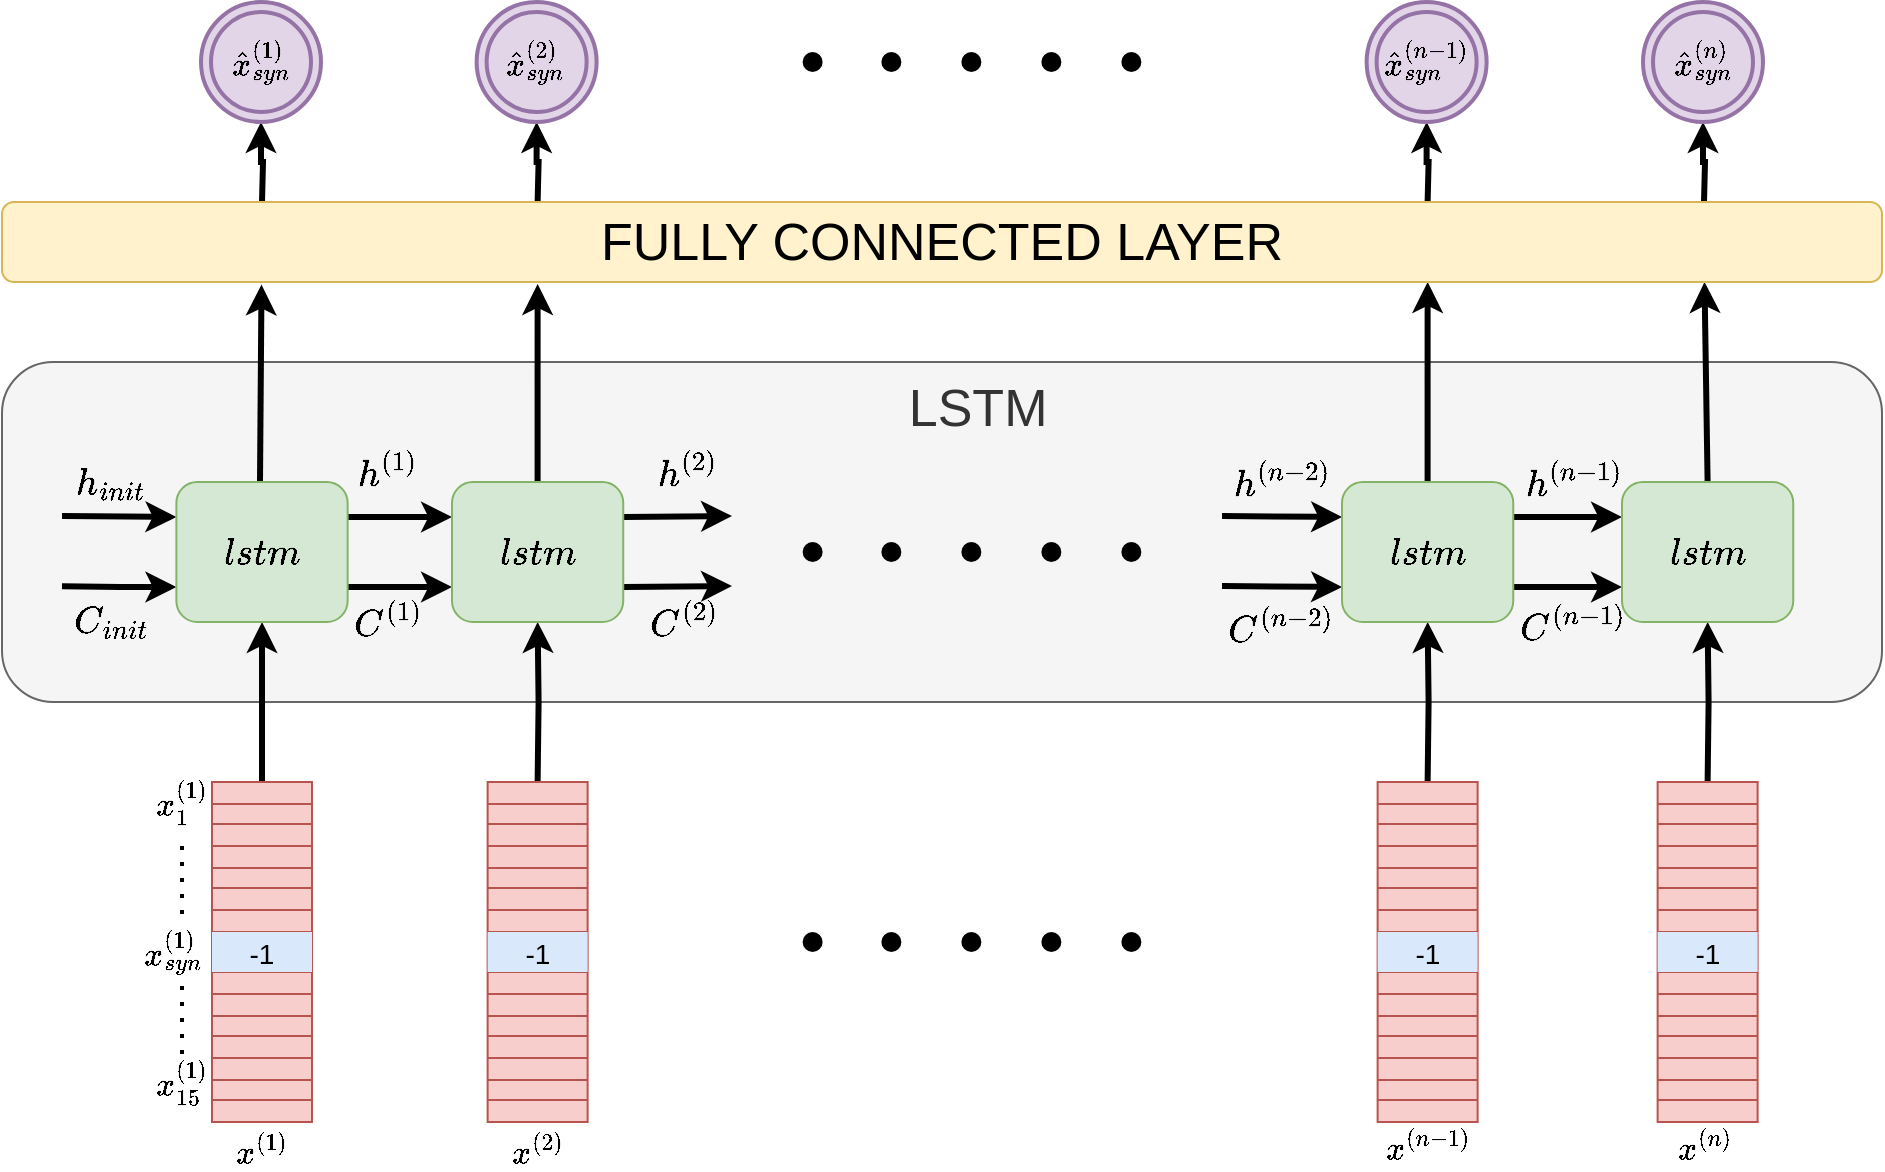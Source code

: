 <mxfile version="13.0.3" type="device"><diagram name="Page-1" id="edf60f1a-56cd-e834-aa8a-f176f3a09ee4"><mxGraphModel dx="1102" dy="1000" grid="1" gridSize="10" guides="1" tooltips="1" connect="1" arrows="1" fold="1" page="1" pageScale="1" pageWidth="1100" pageHeight="850" background="none" math="1" shadow="0"><root><mxCell id="0"/><mxCell id="1" parent="0"/><mxCell id="K9HZkrbn3-RnlMzPygAK-2" value="&lt;font style=&quot;font-size: 26px&quot;&gt;&amp;nbsp; &amp;nbsp; &amp;nbsp;LSTM&lt;br&gt;&lt;br&gt;&lt;br&gt;&lt;br&gt;&lt;br&gt;&lt;/font&gt;" style="rounded=1;whiteSpace=wrap;html=1;fillColor=#f5f5f5;strokeColor=#666666;connectable=0;fontColor=#333333;" parent="1" vertex="1"><mxGeometry x="80" y="430" width="940" height="170" as="geometry"/></mxCell><mxCell id="83qqZw05ufi5H7MGDvG--5" style="edgeStyle=orthogonalEdgeStyle;rounded=0;orthogonalLoop=1;jettySize=auto;html=1;entryX=0.5;entryY=1;entryDx=0;entryDy=0;startArrow=none;startFill=0;endArrow=classic;endFill=1;strokeWidth=3;" parent="1" source="K9HZkrbn3-RnlMzPygAK-112" target="83qqZw05ufi5H7MGDvG--3" edge="1"><mxGeometry relative="1" as="geometry"/></mxCell><mxCell id="K9HZkrbn3-RnlMzPygAK-112" value="" style="shape=table;html=1;whiteSpace=wrap;startSize=0;container=1;collapsible=0;childLayout=tableLayout;rounded=1;shadow=0;fontSize=14;fillColor=#f8cecc;strokeColor=#b85450;" parent="1" vertex="1"><mxGeometry x="185" y="640" width="50" height="170" as="geometry"/></mxCell><mxCell id="K9HZkrbn3-RnlMzPygAK-113" value="" style="shape=partialRectangle;html=1;whiteSpace=wrap;collapsible=0;dropTarget=0;pointerEvents=0;fillColor=none;top=0;left=0;bottom=0;right=0;points=[[0,0.5],[1,0.5]];portConstraint=eastwest;rounded=1;shadow=0;fontSize=14;" parent="K9HZkrbn3-RnlMzPygAK-112" vertex="1"><mxGeometry width="50" height="11" as="geometry"/></mxCell><mxCell id="K9HZkrbn3-RnlMzPygAK-114" value="" style="shape=partialRectangle;html=1;whiteSpace=wrap;connectable=0;fillColor=none;top=0;left=0;bottom=0;right=0;overflow=hidden;pointerEvents=1;rounded=1;shadow=0;fontSize=14;" parent="K9HZkrbn3-RnlMzPygAK-113" vertex="1"><mxGeometry width="50" height="11" as="geometry"><mxRectangle width="50" height="11" as="alternateBounds"/></mxGeometry></mxCell><mxCell id="K9HZkrbn3-RnlMzPygAK-117" value="" style="shape=partialRectangle;html=1;whiteSpace=wrap;collapsible=0;dropTarget=0;pointerEvents=0;fillColor=none;top=0;left=0;bottom=0;right=0;points=[[0,0.5],[1,0.5]];portConstraint=eastwest;rounded=1;shadow=0;fontSize=14;" parent="K9HZkrbn3-RnlMzPygAK-112" vertex="1"><mxGeometry y="11" width="50" height="10" as="geometry"/></mxCell><mxCell id="K9HZkrbn3-RnlMzPygAK-118" value="" style="shape=partialRectangle;html=1;whiteSpace=wrap;connectable=0;fillColor=none;top=0;left=0;bottom=0;right=0;overflow=hidden;pointerEvents=1;rounded=1;shadow=0;fontSize=14;" parent="K9HZkrbn3-RnlMzPygAK-117" vertex="1"><mxGeometry width="50" height="10" as="geometry"><mxRectangle width="50" height="10" as="alternateBounds"/></mxGeometry></mxCell><mxCell id="K9HZkrbn3-RnlMzPygAK-121" value="" style="shape=partialRectangle;html=1;whiteSpace=wrap;collapsible=0;dropTarget=0;pointerEvents=0;fillColor=none;top=0;left=0;bottom=0;right=0;points=[[0,0.5],[1,0.5]];portConstraint=eastwest;rounded=1;shadow=0;fontSize=14;" parent="K9HZkrbn3-RnlMzPygAK-112" vertex="1"><mxGeometry y="21" width="50" height="11" as="geometry"/></mxCell><mxCell id="K9HZkrbn3-RnlMzPygAK-122" value="" style="shape=partialRectangle;html=1;whiteSpace=wrap;connectable=0;fillColor=none;top=0;left=0;bottom=0;right=0;overflow=hidden;pointerEvents=1;rounded=1;shadow=0;fontSize=14;" parent="K9HZkrbn3-RnlMzPygAK-121" vertex="1"><mxGeometry width="50" height="11" as="geometry"><mxRectangle width="50" height="11" as="alternateBounds"/></mxGeometry></mxCell><mxCell id="K9HZkrbn3-RnlMzPygAK-125" style="shape=partialRectangle;html=1;whiteSpace=wrap;collapsible=0;dropTarget=0;pointerEvents=0;fillColor=none;top=0;left=0;bottom=0;right=0;points=[[0,0.5],[1,0.5]];portConstraint=eastwest;rounded=1;shadow=0;fontSize=14;" parent="K9HZkrbn3-RnlMzPygAK-112" vertex="1"><mxGeometry y="32" width="50" height="11" as="geometry"/></mxCell><mxCell id="K9HZkrbn3-RnlMzPygAK-126" style="shape=partialRectangle;html=1;whiteSpace=wrap;connectable=0;fillColor=none;top=0;left=0;bottom=0;right=0;overflow=hidden;pointerEvents=1;rounded=1;shadow=0;fontSize=14;" parent="K9HZkrbn3-RnlMzPygAK-125" vertex="1"><mxGeometry width="50" height="11" as="geometry"><mxRectangle width="50" height="11" as="alternateBounds"/></mxGeometry></mxCell><mxCell id="K9HZkrbn3-RnlMzPygAK-127" style="shape=partialRectangle;html=1;whiteSpace=wrap;collapsible=0;dropTarget=0;pointerEvents=0;fillColor=none;top=0;left=0;bottom=0;right=0;points=[[0,0.5],[1,0.5]];portConstraint=eastwest;rounded=1;shadow=0;fontSize=14;" parent="K9HZkrbn3-RnlMzPygAK-112" vertex="1"><mxGeometry y="43" width="50" height="10" as="geometry"/></mxCell><mxCell id="K9HZkrbn3-RnlMzPygAK-128" style="shape=partialRectangle;html=1;whiteSpace=wrap;connectable=0;fillColor=none;top=0;left=0;bottom=0;right=0;overflow=hidden;pointerEvents=1;rounded=1;shadow=0;fontSize=14;" parent="K9HZkrbn3-RnlMzPygAK-127" vertex="1"><mxGeometry width="50" height="10" as="geometry"><mxRectangle width="50" height="10" as="alternateBounds"/></mxGeometry></mxCell><mxCell id="K9HZkrbn3-RnlMzPygAK-129" style="shape=partialRectangle;html=1;whiteSpace=wrap;collapsible=0;dropTarget=0;pointerEvents=0;fillColor=none;top=0;left=0;bottom=0;right=0;points=[[0,0.5],[1,0.5]];portConstraint=eastwest;rounded=1;shadow=0;fontSize=14;" parent="K9HZkrbn3-RnlMzPygAK-112" vertex="1"><mxGeometry y="53" width="50" height="11" as="geometry"/></mxCell><mxCell id="K9HZkrbn3-RnlMzPygAK-130" style="shape=partialRectangle;html=1;whiteSpace=wrap;connectable=0;fillColor=none;top=0;left=0;bottom=0;right=0;overflow=hidden;pointerEvents=1;rounded=1;shadow=0;fontSize=14;" parent="K9HZkrbn3-RnlMzPygAK-129" vertex="1"><mxGeometry width="50" height="11" as="geometry"><mxRectangle width="50" height="11" as="alternateBounds"/></mxGeometry></mxCell><mxCell id="K9HZkrbn3-RnlMzPygAK-131" style="shape=partialRectangle;html=1;whiteSpace=wrap;collapsible=0;dropTarget=0;pointerEvents=0;fillColor=none;top=0;left=0;bottom=0;right=0;points=[[0,0.5],[1,0.5]];portConstraint=eastwest;rounded=1;shadow=0;fontSize=14;" parent="K9HZkrbn3-RnlMzPygAK-112" vertex="1"><mxGeometry y="64" width="50" height="11" as="geometry"/></mxCell><mxCell id="K9HZkrbn3-RnlMzPygAK-132" style="shape=partialRectangle;html=1;whiteSpace=wrap;connectable=0;fillColor=none;top=0;left=0;bottom=0;right=0;overflow=hidden;pointerEvents=1;rounded=1;shadow=0;fontSize=14;" parent="K9HZkrbn3-RnlMzPygAK-131" vertex="1"><mxGeometry width="50" height="11" as="geometry"><mxRectangle width="50" height="11" as="alternateBounds"/></mxGeometry></mxCell><mxCell id="K9HZkrbn3-RnlMzPygAK-133" style="shape=partialRectangle;html=1;whiteSpace=wrap;collapsible=0;dropTarget=0;pointerEvents=0;fillColor=none;top=0;left=0;bottom=0;right=0;points=[[0,0.5],[1,0.5]];portConstraint=eastwest;rounded=1;shadow=0;fontSize=14;" parent="K9HZkrbn3-RnlMzPygAK-112" vertex="1"><mxGeometry y="75" width="50" height="20" as="geometry"/></mxCell><mxCell id="K9HZkrbn3-RnlMzPygAK-134" value="-1" style="shape=partialRectangle;html=1;whiteSpace=wrap;connectable=0;fillColor=#dae8fc;top=0;left=0;bottom=0;right=0;overflow=hidden;pointerEvents=1;rounded=1;shadow=0;fontSize=14;strokeColor=#6c8ebf;" parent="K9HZkrbn3-RnlMzPygAK-133" vertex="1"><mxGeometry width="50" height="20" as="geometry"><mxRectangle width="50" height="20" as="alternateBounds"/></mxGeometry></mxCell><mxCell id="K9HZkrbn3-RnlMzPygAK-135" style="shape=partialRectangle;html=1;whiteSpace=wrap;collapsible=0;dropTarget=0;pointerEvents=0;fillColor=none;top=0;left=0;bottom=0;right=0;points=[[0,0.5],[1,0.5]];portConstraint=eastwest;rounded=1;shadow=0;fontSize=14;" parent="K9HZkrbn3-RnlMzPygAK-112" vertex="1"><mxGeometry y="95" width="50" height="11" as="geometry"/></mxCell><mxCell id="K9HZkrbn3-RnlMzPygAK-136" style="shape=partialRectangle;html=1;whiteSpace=wrap;connectable=0;fillColor=none;top=0;left=0;bottom=0;right=0;overflow=hidden;pointerEvents=1;rounded=1;shadow=0;fontSize=14;" parent="K9HZkrbn3-RnlMzPygAK-135" vertex="1"><mxGeometry width="50" height="11" as="geometry"><mxRectangle width="50" height="11" as="alternateBounds"/></mxGeometry></mxCell><mxCell id="K9HZkrbn3-RnlMzPygAK-137" style="shape=partialRectangle;html=1;whiteSpace=wrap;collapsible=0;dropTarget=0;pointerEvents=0;fillColor=none;top=0;left=0;bottom=0;right=0;points=[[0,0.5],[1,0.5]];portConstraint=eastwest;rounded=1;shadow=0;fontSize=14;" parent="K9HZkrbn3-RnlMzPygAK-112" vertex="1"><mxGeometry y="106" width="50" height="11" as="geometry"/></mxCell><mxCell id="K9HZkrbn3-RnlMzPygAK-138" style="shape=partialRectangle;html=1;whiteSpace=wrap;connectable=0;fillColor=none;top=0;left=0;bottom=0;right=0;overflow=hidden;pointerEvents=1;rounded=1;shadow=0;fontSize=14;" parent="K9HZkrbn3-RnlMzPygAK-137" vertex="1"><mxGeometry width="50" height="11" as="geometry"><mxRectangle width="50" height="11" as="alternateBounds"/></mxGeometry></mxCell><mxCell id="K9HZkrbn3-RnlMzPygAK-139" style="shape=partialRectangle;html=1;whiteSpace=wrap;collapsible=0;dropTarget=0;pointerEvents=0;fillColor=none;top=0;left=0;bottom=0;right=0;points=[[0,0.5],[1,0.5]];portConstraint=eastwest;rounded=1;shadow=0;fontSize=14;" parent="K9HZkrbn3-RnlMzPygAK-112" vertex="1"><mxGeometry y="117" width="50" height="10" as="geometry"/></mxCell><mxCell id="K9HZkrbn3-RnlMzPygAK-140" style="shape=partialRectangle;html=1;whiteSpace=wrap;connectable=0;fillColor=none;top=0;left=0;bottom=0;right=0;overflow=hidden;pointerEvents=1;rounded=1;shadow=0;fontSize=14;" parent="K9HZkrbn3-RnlMzPygAK-139" vertex="1"><mxGeometry width="50" height="10" as="geometry"><mxRectangle width="50" height="10" as="alternateBounds"/></mxGeometry></mxCell><mxCell id="K9HZkrbn3-RnlMzPygAK-141" style="shape=partialRectangle;html=1;whiteSpace=wrap;collapsible=0;dropTarget=0;pointerEvents=0;fillColor=none;top=0;left=0;bottom=0;right=0;points=[[0,0.5],[1,0.5]];portConstraint=eastwest;rounded=1;shadow=0;fontSize=14;" parent="K9HZkrbn3-RnlMzPygAK-112" vertex="1"><mxGeometry y="127" width="50" height="11" as="geometry"/></mxCell><mxCell id="K9HZkrbn3-RnlMzPygAK-142" style="shape=partialRectangle;html=1;whiteSpace=wrap;connectable=0;fillColor=none;top=0;left=0;bottom=0;right=0;overflow=hidden;pointerEvents=1;rounded=1;shadow=0;fontSize=14;" parent="K9HZkrbn3-RnlMzPygAK-141" vertex="1"><mxGeometry width="50" height="11" as="geometry"><mxRectangle width="50" height="11" as="alternateBounds"/></mxGeometry></mxCell><mxCell id="K9HZkrbn3-RnlMzPygAK-143" style="shape=partialRectangle;html=1;whiteSpace=wrap;collapsible=0;dropTarget=0;pointerEvents=0;fillColor=none;top=0;left=0;bottom=0;right=0;points=[[0,0.5],[1,0.5]];portConstraint=eastwest;rounded=1;shadow=0;fontSize=14;" parent="K9HZkrbn3-RnlMzPygAK-112" vertex="1"><mxGeometry y="138" width="50" height="11" as="geometry"/></mxCell><mxCell id="K9HZkrbn3-RnlMzPygAK-144" style="shape=partialRectangle;html=1;whiteSpace=wrap;connectable=0;fillColor=none;top=0;left=0;bottom=0;right=0;overflow=hidden;pointerEvents=1;rounded=1;shadow=0;fontSize=14;" parent="K9HZkrbn3-RnlMzPygAK-143" vertex="1"><mxGeometry width="50" height="11" as="geometry"><mxRectangle width="50" height="11" as="alternateBounds"/></mxGeometry></mxCell><mxCell id="K9HZkrbn3-RnlMzPygAK-145" style="shape=partialRectangle;html=1;whiteSpace=wrap;collapsible=0;dropTarget=0;pointerEvents=0;fillColor=none;top=0;left=0;bottom=0;right=0;points=[[0,0.5],[1,0.5]];portConstraint=eastwest;rounded=1;shadow=0;fontSize=14;" parent="K9HZkrbn3-RnlMzPygAK-112" vertex="1"><mxGeometry y="149" width="50" height="10" as="geometry"/></mxCell><mxCell id="K9HZkrbn3-RnlMzPygAK-146" style="shape=partialRectangle;html=1;whiteSpace=wrap;connectable=0;fillColor=none;top=0;left=0;bottom=0;right=0;overflow=hidden;pointerEvents=1;rounded=1;shadow=0;fontSize=14;" parent="K9HZkrbn3-RnlMzPygAK-145" vertex="1"><mxGeometry width="50" height="10" as="geometry"><mxRectangle width="50" height="10" as="alternateBounds"/></mxGeometry></mxCell><mxCell id="K9HZkrbn3-RnlMzPygAK-147" style="shape=partialRectangle;html=1;whiteSpace=wrap;collapsible=0;dropTarget=0;pointerEvents=0;fillColor=none;top=0;left=0;bottom=0;right=0;points=[[0,0.5],[1,0.5]];portConstraint=eastwest;rounded=1;shadow=0;fontSize=14;" parent="K9HZkrbn3-RnlMzPygAK-112" vertex="1"><mxGeometry y="159" width="50" height="11" as="geometry"/></mxCell><mxCell id="K9HZkrbn3-RnlMzPygAK-148" style="shape=partialRectangle;html=1;whiteSpace=wrap;connectable=0;fillColor=none;top=0;left=0;bottom=0;right=0;overflow=hidden;pointerEvents=1;rounded=1;shadow=0;fontSize=14;" parent="K9HZkrbn3-RnlMzPygAK-147" vertex="1"><mxGeometry width="50" height="11" as="geometry"><mxRectangle width="50" height="11" as="alternateBounds"/></mxGeometry></mxCell><mxCell id="83qqZw05ufi5H7MGDvG--8" style="edgeStyle=orthogonalEdgeStyle;rounded=0;orthogonalLoop=1;jettySize=auto;html=1;entryX=0.5;entryY=1;entryDx=0;entryDy=0;startArrow=none;startFill=0;endArrow=classic;endFill=1;strokeWidth=3;" parent="1" target="83qqZw05ufi5H7MGDvG--7" edge="1"><mxGeometry relative="1" as="geometry"><mxPoint x="347.81" y="640" as="sourcePoint"/></mxGeometry></mxCell><mxCell id="83qqZw05ufi5H7MGDvG--23" style="edgeStyle=orthogonalEdgeStyle;rounded=0;orthogonalLoop=1;jettySize=auto;html=1;entryX=0.5;entryY=1;entryDx=0;entryDy=0;fontSize=26;startArrow=none;startFill=0;endArrow=classic;endFill=1;strokeWidth=3;" parent="1" target="83qqZw05ufi5H7MGDvG--18" edge="1"><mxGeometry relative="1" as="geometry"><mxPoint x="792.815" y="640" as="sourcePoint"/></mxGeometry></mxCell><mxCell id="83qqZw05ufi5H7MGDvG--24" style="edgeStyle=orthogonalEdgeStyle;rounded=0;orthogonalLoop=1;jettySize=auto;html=1;entryX=0.5;entryY=1;entryDx=0;entryDy=0;fontSize=26;startArrow=none;startFill=0;endArrow=classic;endFill=1;strokeWidth=3;" parent="1" target="83qqZw05ufi5H7MGDvG--19" edge="1"><mxGeometry relative="1" as="geometry"><mxPoint x="932.81" y="640" as="sourcePoint"/></mxGeometry></mxCell><mxCell id="K9HZkrbn3-RnlMzPygAK-247" value="$$x_1^{(1)}$$" style="text;html=1;align=center;verticalAlign=middle;resizable=0;points=[];autosize=1;strokeColor=none;fillColor=none;fontSize=14;" parent="1" vertex="1"><mxGeometry x="120" y="640" width="100" height="20" as="geometry"/></mxCell><mxCell id="K9HZkrbn3-RnlMzPygAK-248" value="$$x_{15}^{(1)}$$" style="text;html=1;align=center;verticalAlign=middle;resizable=0;points=[];autosize=1;strokeColor=none;fillColor=none;fontSize=14;" parent="1" vertex="1"><mxGeometry x="110" y="780" width="120" height="20" as="geometry"/></mxCell><mxCell id="K9HZkrbn3-RnlMzPygAK-249" value="" style="endArrow=none;dashed=1;html=1;dashPattern=1 3;strokeWidth=2;rounded=0;fontSize=14;" parent="1" edge="1"><mxGeometry width="50" height="50" relative="1" as="geometry"><mxPoint x="170" y="776" as="sourcePoint"/><mxPoint x="170" y="736" as="targetPoint"/></mxGeometry></mxCell><mxCell id="K9HZkrbn3-RnlMzPygAK-250" value="$$x^{(1)}$$" style="text;html=1;align=center;verticalAlign=middle;resizable=0;points=[];autosize=1;strokeColor=none;fillColor=none;fontSize=14;" parent="1" vertex="1"><mxGeometry x="165" y="814" width="90" height="20" as="geometry"/></mxCell><mxCell id="K9HZkrbn3-RnlMzPygAK-251" value="$$x^{(2)}$$" style="text;html=1;align=center;verticalAlign=middle;resizable=0;points=[];autosize=1;strokeColor=none;fillColor=none;fontSize=14;" parent="1" vertex="1"><mxGeometry x="302.81" y="814" width="90" height="20" as="geometry"/></mxCell><mxCell id="K9HZkrbn3-RnlMzPygAK-252" value="$$x^{(n-1)}$$" style="text;html=1;align=center;verticalAlign=middle;resizable=0;points=[];autosize=1;strokeColor=none;fillColor=none;fontSize=14;" parent="1" vertex="1"><mxGeometry x="742.82" y="812" width="100" height="20" as="geometry"/></mxCell><mxCell id="K9HZkrbn3-RnlMzPygAK-253" value="$$x^{(n)}$$" style="text;html=1;align=center;verticalAlign=middle;resizable=0;points=[];autosize=1;strokeColor=none;fillColor=none;fontSize=14;" parent="1" vertex="1"><mxGeometry x="886" y="812" width="90" height="20" as="geometry"/></mxCell><mxCell id="83qqZw05ufi5H7MGDvG--41" style="edgeStyle=none;rounded=0;orthogonalLoop=1;jettySize=auto;html=1;entryX=0.5;entryY=0;entryDx=0;entryDy=0;fontSize=26;startArrow=classic;startFill=1;endArrow=none;endFill=0;strokeWidth=3;" parent="1" target="83qqZw05ufi5H7MGDvG--19" edge="1"><mxGeometry relative="1" as="geometry"><mxPoint x="931.249" y="390" as="sourcePoint"/></mxGeometry></mxCell><mxCell id="83qqZw05ufi5H7MGDvG--9" style="edgeStyle=orthogonalEdgeStyle;rounded=0;orthogonalLoop=1;jettySize=auto;html=1;startArrow=none;startFill=0;endArrow=classic;endFill=1;strokeWidth=3;entryX=0.765;entryY=1.064;entryDx=0;entryDy=0;entryPerimeter=0;" parent="1" edge="1"><mxGeometry relative="1" as="geometry"><mxPoint x="209" y="490" as="sourcePoint"/><mxPoint x="209.75" y="391.28" as="targetPoint"/><Array as="points"><mxPoint x="210" y="490"/></Array></mxGeometry></mxCell><mxCell id="83qqZw05ufi5H7MGDvG--12" style="edgeStyle=orthogonalEdgeStyle;rounded=0;orthogonalLoop=1;jettySize=auto;html=1;exitX=1;exitY=0.25;exitDx=0;exitDy=0;entryX=0;entryY=0.25;entryDx=0;entryDy=0;startArrow=none;startFill=0;endArrow=classic;endFill=1;strokeWidth=3;" parent="1" source="83qqZw05ufi5H7MGDvG--3" target="83qqZw05ufi5H7MGDvG--7" edge="1"><mxGeometry relative="1" as="geometry"/></mxCell><mxCell id="83qqZw05ufi5H7MGDvG--13" style="edgeStyle=orthogonalEdgeStyle;rounded=0;orthogonalLoop=1;jettySize=auto;html=1;exitX=1;exitY=0.75;exitDx=0;exitDy=0;entryX=0;entryY=0.75;entryDx=0;entryDy=0;startArrow=none;startFill=0;endArrow=classic;endFill=1;strokeWidth=3;" parent="1" source="83qqZw05ufi5H7MGDvG--3" target="83qqZw05ufi5H7MGDvG--7" edge="1"><mxGeometry relative="1" as="geometry"/></mxCell><mxCell id="83qqZw05ufi5H7MGDvG--37" style="edgeStyle=orthogonalEdgeStyle;rounded=0;orthogonalLoop=1;jettySize=auto;html=1;exitX=0;exitY=0.25;exitDx=0;exitDy=0;fontSize=26;startArrow=classic;startFill=1;endArrow=none;endFill=0;strokeWidth=3;" parent="1" source="83qqZw05ufi5H7MGDvG--3" edge="1"><mxGeometry relative="1" as="geometry"><mxPoint x="110" y="507" as="targetPoint"/></mxGeometry></mxCell><mxCell id="83qqZw05ufi5H7MGDvG--38" style="edgeStyle=orthogonalEdgeStyle;rounded=0;orthogonalLoop=1;jettySize=auto;html=1;exitX=0;exitY=0.75;exitDx=0;exitDy=0;fontSize=26;startArrow=classic;startFill=1;endArrow=none;endFill=0;strokeWidth=3;" parent="1" source="83qqZw05ufi5H7MGDvG--3" edge="1"><mxGeometry relative="1" as="geometry"><mxPoint x="110" y="542.167" as="targetPoint"/></mxGeometry></mxCell><mxCell id="83qqZw05ufi5H7MGDvG--3" value="&lt;font style=&quot;font-size: 16px&quot;&gt;$$lstm$$&lt;/font&gt;" style="rounded=1;whiteSpace=wrap;html=1;fillColor=#d5e8d4;strokeColor=#82b366;" parent="1" vertex="1"><mxGeometry x="167.19" y="490" width="85.63" height="70" as="geometry"/></mxCell><mxCell id="83qqZw05ufi5H7MGDvG--10" style="edgeStyle=orthogonalEdgeStyle;rounded=0;orthogonalLoop=1;jettySize=auto;html=1;entryX=0.5;entryY=1.091;entryDx=0;entryDy=0;entryPerimeter=0;startArrow=none;startFill=0;endArrow=classic;endFill=1;strokeWidth=3;" parent="1" source="83qqZw05ufi5H7MGDvG--7" edge="1"><mxGeometry relative="1" as="geometry"><mxPoint x="347.81" y="391.001" as="targetPoint"/></mxGeometry></mxCell><mxCell id="83qqZw05ufi5H7MGDvG--28" style="edgeStyle=orthogonalEdgeStyle;rounded=0;orthogonalLoop=1;jettySize=auto;html=1;exitX=1;exitY=0.25;exitDx=0;exitDy=0;fontSize=26;startArrow=none;startFill=0;endArrow=classic;endFill=1;strokeWidth=3;" parent="1" source="83qqZw05ufi5H7MGDvG--7" edge="1"><mxGeometry relative="1" as="geometry"><mxPoint x="445" y="507" as="targetPoint"/></mxGeometry></mxCell><mxCell id="83qqZw05ufi5H7MGDvG--29" style="edgeStyle=orthogonalEdgeStyle;rounded=0;orthogonalLoop=1;jettySize=auto;html=1;exitX=1;exitY=0.75;exitDx=0;exitDy=0;fontSize=26;startArrow=none;startFill=0;endArrow=classic;endFill=1;strokeWidth=3;" parent="1" source="83qqZw05ufi5H7MGDvG--7" edge="1"><mxGeometry relative="1" as="geometry"><mxPoint x="445" y="542" as="targetPoint"/></mxGeometry></mxCell><mxCell id="83qqZw05ufi5H7MGDvG--7" value="&lt;span style=&quot;font-size: 16px&quot;&gt;$$lstm$$&lt;/span&gt;" style="rounded=1;whiteSpace=wrap;html=1;fillColor=#d5e8d4;strokeColor=#82b366;" parent="1" vertex="1"><mxGeometry x="305" y="490" width="85.62" height="70" as="geometry"/></mxCell><mxCell id="83qqZw05ufi5H7MGDvG--16" style="edgeStyle=orthogonalEdgeStyle;rounded=0;orthogonalLoop=1;jettySize=auto;html=1;exitX=1;exitY=0.25;exitDx=0;exitDy=0;entryX=0;entryY=0.25;entryDx=0;entryDy=0;startArrow=none;startFill=0;endArrow=classic;endFill=1;strokeWidth=3;" parent="1" source="83qqZw05ufi5H7MGDvG--18" target="83qqZw05ufi5H7MGDvG--19" edge="1"><mxGeometry relative="1" as="geometry"><mxPoint x="880" y="507.5" as="targetPoint"/></mxGeometry></mxCell><mxCell id="83qqZw05ufi5H7MGDvG--17" style="edgeStyle=orthogonalEdgeStyle;rounded=0;orthogonalLoop=1;jettySize=auto;html=1;exitX=1;exitY=0.75;exitDx=0;exitDy=0;entryX=0;entryY=0.75;entryDx=0;entryDy=0;startArrow=none;startFill=0;endArrow=classic;endFill=1;strokeWidth=3;" parent="1" source="83qqZw05ufi5H7MGDvG--18" target="83qqZw05ufi5H7MGDvG--19" edge="1"><mxGeometry relative="1" as="geometry"><mxPoint x="880" y="542.5" as="targetPoint"/></mxGeometry></mxCell><mxCell id="83qqZw05ufi5H7MGDvG--20" style="edgeStyle=orthogonalEdgeStyle;rounded=0;orthogonalLoop=1;jettySize=auto;html=1;fontSize=26;startArrow=none;startFill=0;endArrow=classic;endFill=1;strokeWidth=3;" parent="1" source="83qqZw05ufi5H7MGDvG--18" edge="1"><mxGeometry relative="1" as="geometry"><mxPoint x="792.815" y="390" as="targetPoint"/></mxGeometry></mxCell><mxCell id="83qqZw05ufi5H7MGDvG--30" style="edgeStyle=orthogonalEdgeStyle;rounded=0;orthogonalLoop=1;jettySize=auto;html=1;exitX=0;exitY=0.25;exitDx=0;exitDy=0;fontSize=26;startArrow=classic;startFill=1;endArrow=none;endFill=0;strokeWidth=3;" parent="1" source="83qqZw05ufi5H7MGDvG--18" edge="1"><mxGeometry relative="1" as="geometry"><mxPoint x="690" y="507" as="targetPoint"/></mxGeometry></mxCell><mxCell id="83qqZw05ufi5H7MGDvG--31" style="edgeStyle=orthogonalEdgeStyle;rounded=0;orthogonalLoop=1;jettySize=auto;html=1;exitX=0;exitY=0.75;exitDx=0;exitDy=0;fontSize=26;startArrow=classic;startFill=1;endArrow=none;endFill=0;strokeWidth=3;" parent="1" source="83qqZw05ufi5H7MGDvG--18" edge="1"><mxGeometry relative="1" as="geometry"><mxPoint x="690" y="542" as="targetPoint"/></mxGeometry></mxCell><mxCell id="83qqZw05ufi5H7MGDvG--18" value="&lt;span style=&quot;font-size: 16px&quot;&gt;$$lstm$$&lt;/span&gt;" style="rounded=1;whiteSpace=wrap;html=1;fillColor=#d5e8d4;strokeColor=#82b366;" parent="1" vertex="1"><mxGeometry x="750" y="490" width="85.63" height="70" as="geometry"/></mxCell><mxCell id="83qqZw05ufi5H7MGDvG--19" value="&lt;span style=&quot;font-size: 16px&quot;&gt;$$lstm$$&lt;/span&gt;" style="rounded=1;whiteSpace=wrap;html=1;fillColor=#d5e8d4;strokeColor=#82b366;" parent="1" vertex="1"><mxGeometry x="890" y="490" width="85.62" height="70" as="geometry"/></mxCell><mxCell id="fbcC58eC0QAVBtVCRvgp-2" value="$$h^{(1)}$$" style="text;html=1;strokeColor=none;fillColor=none;align=center;verticalAlign=middle;whiteSpace=wrap;rounded=0;fontSize=16;" parent="1" vertex="1"><mxGeometry x="242.81" y="470" width="60" height="30" as="geometry"/></mxCell><mxCell id="fbcC58eC0QAVBtVCRvgp-3" value="$$C^{(1)}$$" style="text;html=1;strokeColor=none;fillColor=none;align=center;verticalAlign=middle;whiteSpace=wrap;rounded=0;fontSize=16;" parent="1" vertex="1"><mxGeometry x="242.81" y="545" width="60" height="30" as="geometry"/></mxCell><mxCell id="fbcC58eC0QAVBtVCRvgp-4" value="$$h_{init}$$" style="text;html=1;strokeColor=none;fillColor=none;align=center;verticalAlign=middle;whiteSpace=wrap;rounded=0;fontSize=16;" parent="1" vertex="1"><mxGeometry x="104" y="475" width="60" height="30" as="geometry"/></mxCell><mxCell id="fbcC58eC0QAVBtVCRvgp-5" value="$$C_{init}$$" style="text;html=1;strokeColor=none;fillColor=none;align=center;verticalAlign=middle;whiteSpace=wrap;rounded=0;fontSize=16;" parent="1" vertex="1"><mxGeometry x="105" y="545" width="60" height="30" as="geometry"/></mxCell><mxCell id="fbcC58eC0QAVBtVCRvgp-6" value="$$h^{(2)}$$" style="text;html=1;strokeColor=none;fillColor=none;align=center;verticalAlign=middle;whiteSpace=wrap;rounded=0;fontSize=16;" parent="1" vertex="1"><mxGeometry x="392.81" y="470" width="60" height="30" as="geometry"/></mxCell><mxCell id="fbcC58eC0QAVBtVCRvgp-7" value="$$C^{(2)}$$" style="text;html=1;strokeColor=none;fillColor=none;align=center;verticalAlign=middle;whiteSpace=wrap;rounded=0;fontSize=16;" parent="1" vertex="1"><mxGeometry x="390.62" y="545" width="60" height="30" as="geometry"/></mxCell><mxCell id="fbcC58eC0QAVBtVCRvgp-8" value="$$h^{(n-2)}$$" style="text;html=1;strokeColor=none;fillColor=none;align=center;verticalAlign=middle;whiteSpace=wrap;rounded=0;fontSize=16;" parent="1" vertex="1"><mxGeometry x="690" y="475" width="60" height="30" as="geometry"/></mxCell><mxCell id="fbcC58eC0QAVBtVCRvgp-9" value="$$C^{(n-2)}$$" style="text;html=1;strokeColor=none;fillColor=none;align=center;verticalAlign=middle;whiteSpace=wrap;rounded=0;fontSize=16;" parent="1" vertex="1"><mxGeometry x="689.82" y="548" width="60" height="30" as="geometry"/></mxCell><mxCell id="fbcC58eC0QAVBtVCRvgp-10" value="$$C^{(n-1)}$$" style="text;html=1;strokeColor=none;fillColor=none;align=center;verticalAlign=middle;whiteSpace=wrap;rounded=0;fontSize=16;" parent="1" vertex="1"><mxGeometry x="835.63" y="547" width="60" height="30" as="geometry"/></mxCell><mxCell id="fbcC58eC0QAVBtVCRvgp-11" value="$$h^{(n-1)}$$" style="text;html=1;strokeColor=none;fillColor=none;align=center;verticalAlign=middle;whiteSpace=wrap;rounded=0;fontSize=16;" parent="1" vertex="1"><mxGeometry x="835.63" y="475" width="60" height="30" as="geometry"/></mxCell><mxCell id="I0q54Za9XaNY0mmRxmH2-102" style="edgeStyle=orthogonalEdgeStyle;rounded=0;orthogonalLoop=1;jettySize=auto;html=1;startArrow=classic;startFill=1;endArrow=none;endFill=0;strokeWidth=3;" parent="1" source="8tUZWnd4CIOInQUWj_dI-5" edge="1"><mxGeometry relative="1" as="geometry"><mxPoint x="210" y="350" as="targetPoint"/></mxGeometry></mxCell><mxCell id="8tUZWnd4CIOInQUWj_dI-5" value="&lt;font style=&quot;font-size: 14px;&quot;&gt;$$\hat{x}^{(1)}_{syn}$$&lt;/font&gt;" style="ellipse;shape=doubleEllipse;whiteSpace=wrap;html=1;aspect=fixed;fontSize=16;strokeColor=#9673a6;strokeWidth=2;fillColor=#e1d5e7;" parent="1" vertex="1"><mxGeometry x="179.5" y="250" width="60" height="60" as="geometry"/></mxCell><mxCell id="I0q54Za9XaNY0mmRxmH2-101" style="edgeStyle=orthogonalEdgeStyle;rounded=0;orthogonalLoop=1;jettySize=auto;html=1;startArrow=classic;startFill=1;endArrow=none;endFill=0;strokeWidth=3;" parent="1" source="8tUZWnd4CIOInQUWj_dI-6" edge="1"><mxGeometry relative="1" as="geometry"><mxPoint x="347.81" y="350" as="targetPoint"/></mxGeometry></mxCell><mxCell id="8tUZWnd4CIOInQUWj_dI-6" value="&lt;font style=&quot;font-size: 14px&quot;&gt;$$\hat{x}^{(2)}_{syn}$$&lt;/font&gt;" style="ellipse;shape=doubleEllipse;whiteSpace=wrap;html=1;aspect=fixed;fontSize=16;strokeColor=#9673a6;strokeWidth=2;fillColor=#e1d5e7;" parent="1" vertex="1"><mxGeometry x="317.31" y="250" width="60" height="60" as="geometry"/></mxCell><mxCell id="I0q54Za9XaNY0mmRxmH2-99" style="edgeStyle=orthogonalEdgeStyle;rounded=0;orthogonalLoop=1;jettySize=auto;html=1;strokeWidth=3;startArrow=classic;startFill=1;endArrow=none;endFill=0;" parent="1" source="8tUZWnd4CIOInQUWj_dI-7" edge="1"><mxGeometry relative="1" as="geometry"><mxPoint x="931" y="350" as="targetPoint"/></mxGeometry></mxCell><mxCell id="8tUZWnd4CIOInQUWj_dI-7" value="&lt;font style=&quot;font-size: 14px;&quot;&gt;$$\hat{x}^{(n)}_{syn}$$&lt;/font&gt;" style="ellipse;shape=doubleEllipse;whiteSpace=wrap;html=1;aspect=fixed;fontSize=16;strokeColor=#9673a6;strokeWidth=2;fillColor=#e1d5e7;" parent="1" vertex="1"><mxGeometry x="900.5" y="250" width="60" height="60" as="geometry"/></mxCell><mxCell id="I0q54Za9XaNY0mmRxmH2-100" style="edgeStyle=orthogonalEdgeStyle;rounded=0;orthogonalLoop=1;jettySize=auto;html=1;startArrow=classic;startFill=1;endArrow=none;endFill=0;strokeWidth=3;" parent="1" source="8tUZWnd4CIOInQUWj_dI-8" edge="1"><mxGeometry relative="1" as="geometry"><mxPoint x="792.81" y="350" as="targetPoint"/></mxGeometry></mxCell><mxCell id="8tUZWnd4CIOInQUWj_dI-8" value="&lt;font style=&quot;font-size: 14px;&quot;&gt;$$\hat{x}^{(n-1)}_{syn}$$&lt;/font&gt;" style="ellipse;shape=doubleEllipse;whiteSpace=wrap;html=1;aspect=fixed;fontSize=16;strokeColor=#9673a6;strokeWidth=2;fillColor=#e1d5e7;" parent="1" vertex="1"><mxGeometry x="762.31" y="250" width="60" height="60" as="geometry"/></mxCell><mxCell id="8tUZWnd4CIOInQUWj_dI-9" value="$$x_{syn}^{(1)}$$" style="text;html=1;align=center;verticalAlign=middle;resizable=0;points=[];autosize=1;strokeColor=none;fillColor=none;fontSize=14;" parent="1" vertex="1"><mxGeometry x="100" y="715" width="130" height="20" as="geometry"/></mxCell><mxCell id="8tUZWnd4CIOInQUWj_dI-10" value="" style="endArrow=none;dashed=1;html=1;dashPattern=1 3;strokeWidth=2;rounded=0;fontSize=14;" parent="1" edge="1"><mxGeometry width="50" height="50" relative="1" as="geometry"><mxPoint x="170" y="706" as="sourcePoint"/><mxPoint x="170" y="666" as="targetPoint"/></mxGeometry></mxCell><mxCell id="I0q54Za9XaNY0mmRxmH2-5" value="" style="shape=table;html=1;whiteSpace=wrap;startSize=0;container=1;collapsible=0;childLayout=tableLayout;rounded=1;shadow=0;fontSize=14;fillColor=#f8cecc;strokeColor=#b85450;" parent="1" vertex="1"><mxGeometry x="322.81" y="640" width="50" height="170" as="geometry"/></mxCell><mxCell id="I0q54Za9XaNY0mmRxmH2-6" value="" style="shape=partialRectangle;html=1;whiteSpace=wrap;collapsible=0;dropTarget=0;pointerEvents=0;fillColor=none;top=0;left=0;bottom=0;right=0;points=[[0,0.5],[1,0.5]];portConstraint=eastwest;rounded=1;shadow=0;fontSize=14;" parent="I0q54Za9XaNY0mmRxmH2-5" vertex="1"><mxGeometry width="50" height="11" as="geometry"/></mxCell><mxCell id="I0q54Za9XaNY0mmRxmH2-7" value="" style="shape=partialRectangle;html=1;whiteSpace=wrap;connectable=0;fillColor=none;top=0;left=0;bottom=0;right=0;overflow=hidden;pointerEvents=1;rounded=1;shadow=0;fontSize=14;" parent="I0q54Za9XaNY0mmRxmH2-6" vertex="1"><mxGeometry width="50" height="11" as="geometry"><mxRectangle width="50" height="11" as="alternateBounds"/></mxGeometry></mxCell><mxCell id="I0q54Za9XaNY0mmRxmH2-8" value="" style="shape=partialRectangle;html=1;whiteSpace=wrap;collapsible=0;dropTarget=0;pointerEvents=0;fillColor=none;top=0;left=0;bottom=0;right=0;points=[[0,0.5],[1,0.5]];portConstraint=eastwest;rounded=1;shadow=0;fontSize=14;" parent="I0q54Za9XaNY0mmRxmH2-5" vertex="1"><mxGeometry y="11" width="50" height="10" as="geometry"/></mxCell><mxCell id="I0q54Za9XaNY0mmRxmH2-9" value="" style="shape=partialRectangle;html=1;whiteSpace=wrap;connectable=0;fillColor=none;top=0;left=0;bottom=0;right=0;overflow=hidden;pointerEvents=1;rounded=1;shadow=0;fontSize=14;" parent="I0q54Za9XaNY0mmRxmH2-8" vertex="1"><mxGeometry width="50" height="10" as="geometry"><mxRectangle width="50" height="10" as="alternateBounds"/></mxGeometry></mxCell><mxCell id="I0q54Za9XaNY0mmRxmH2-10" value="" style="shape=partialRectangle;html=1;whiteSpace=wrap;collapsible=0;dropTarget=0;pointerEvents=0;fillColor=none;top=0;left=0;bottom=0;right=0;points=[[0,0.5],[1,0.5]];portConstraint=eastwest;rounded=1;shadow=0;fontSize=14;" parent="I0q54Za9XaNY0mmRxmH2-5" vertex="1"><mxGeometry y="21" width="50" height="11" as="geometry"/></mxCell><mxCell id="I0q54Za9XaNY0mmRxmH2-11" value="" style="shape=partialRectangle;html=1;whiteSpace=wrap;connectable=0;fillColor=none;top=0;left=0;bottom=0;right=0;overflow=hidden;pointerEvents=1;rounded=1;shadow=0;fontSize=14;" parent="I0q54Za9XaNY0mmRxmH2-10" vertex="1"><mxGeometry width="50" height="11" as="geometry"><mxRectangle width="50" height="11" as="alternateBounds"/></mxGeometry></mxCell><mxCell id="I0q54Za9XaNY0mmRxmH2-12" style="shape=partialRectangle;html=1;whiteSpace=wrap;collapsible=0;dropTarget=0;pointerEvents=0;fillColor=none;top=0;left=0;bottom=0;right=0;points=[[0,0.5],[1,0.5]];portConstraint=eastwest;rounded=1;shadow=0;fontSize=14;" parent="I0q54Za9XaNY0mmRxmH2-5" vertex="1"><mxGeometry y="32" width="50" height="11" as="geometry"/></mxCell><mxCell id="I0q54Za9XaNY0mmRxmH2-13" style="shape=partialRectangle;html=1;whiteSpace=wrap;connectable=0;fillColor=none;top=0;left=0;bottom=0;right=0;overflow=hidden;pointerEvents=1;rounded=1;shadow=0;fontSize=14;" parent="I0q54Za9XaNY0mmRxmH2-12" vertex="1"><mxGeometry width="50" height="11" as="geometry"><mxRectangle width="50" height="11" as="alternateBounds"/></mxGeometry></mxCell><mxCell id="I0q54Za9XaNY0mmRxmH2-14" style="shape=partialRectangle;html=1;whiteSpace=wrap;collapsible=0;dropTarget=0;pointerEvents=0;fillColor=none;top=0;left=0;bottom=0;right=0;points=[[0,0.5],[1,0.5]];portConstraint=eastwest;rounded=1;shadow=0;fontSize=14;" parent="I0q54Za9XaNY0mmRxmH2-5" vertex="1"><mxGeometry y="43" width="50" height="10" as="geometry"/></mxCell><mxCell id="I0q54Za9XaNY0mmRxmH2-15" style="shape=partialRectangle;html=1;whiteSpace=wrap;connectable=0;fillColor=none;top=0;left=0;bottom=0;right=0;overflow=hidden;pointerEvents=1;rounded=1;shadow=0;fontSize=14;" parent="I0q54Za9XaNY0mmRxmH2-14" vertex="1"><mxGeometry width="50" height="10" as="geometry"><mxRectangle width="50" height="10" as="alternateBounds"/></mxGeometry></mxCell><mxCell id="I0q54Za9XaNY0mmRxmH2-16" style="shape=partialRectangle;html=1;whiteSpace=wrap;collapsible=0;dropTarget=0;pointerEvents=0;fillColor=none;top=0;left=0;bottom=0;right=0;points=[[0,0.5],[1,0.5]];portConstraint=eastwest;rounded=1;shadow=0;fontSize=14;" parent="I0q54Za9XaNY0mmRxmH2-5" vertex="1"><mxGeometry y="53" width="50" height="11" as="geometry"/></mxCell><mxCell id="I0q54Za9XaNY0mmRxmH2-17" style="shape=partialRectangle;html=1;whiteSpace=wrap;connectable=0;fillColor=none;top=0;left=0;bottom=0;right=0;overflow=hidden;pointerEvents=1;rounded=1;shadow=0;fontSize=14;" parent="I0q54Za9XaNY0mmRxmH2-16" vertex="1"><mxGeometry width="50" height="11" as="geometry"><mxRectangle width="50" height="11" as="alternateBounds"/></mxGeometry></mxCell><mxCell id="I0q54Za9XaNY0mmRxmH2-18" style="shape=partialRectangle;html=1;whiteSpace=wrap;collapsible=0;dropTarget=0;pointerEvents=0;fillColor=none;top=0;left=0;bottom=0;right=0;points=[[0,0.5],[1,0.5]];portConstraint=eastwest;rounded=1;shadow=0;fontSize=14;" parent="I0q54Za9XaNY0mmRxmH2-5" vertex="1"><mxGeometry y="64" width="50" height="11" as="geometry"/></mxCell><mxCell id="I0q54Za9XaNY0mmRxmH2-19" style="shape=partialRectangle;html=1;whiteSpace=wrap;connectable=0;fillColor=none;top=0;left=0;bottom=0;right=0;overflow=hidden;pointerEvents=1;rounded=1;shadow=0;fontSize=14;" parent="I0q54Za9XaNY0mmRxmH2-18" vertex="1"><mxGeometry width="50" height="11" as="geometry"><mxRectangle width="50" height="11" as="alternateBounds"/></mxGeometry></mxCell><mxCell id="I0q54Za9XaNY0mmRxmH2-20" style="shape=partialRectangle;html=1;whiteSpace=wrap;collapsible=0;dropTarget=0;pointerEvents=0;fillColor=none;top=0;left=0;bottom=0;right=0;points=[[0,0.5],[1,0.5]];portConstraint=eastwest;rounded=1;shadow=0;fontSize=14;" parent="I0q54Za9XaNY0mmRxmH2-5" vertex="1"><mxGeometry y="75" width="50" height="20" as="geometry"/></mxCell><mxCell id="I0q54Za9XaNY0mmRxmH2-21" value="-1" style="shape=partialRectangle;html=1;whiteSpace=wrap;connectable=0;fillColor=#dae8fc;top=0;left=0;bottom=0;right=0;overflow=hidden;pointerEvents=1;rounded=1;shadow=0;fontSize=14;strokeColor=#6c8ebf;" parent="I0q54Za9XaNY0mmRxmH2-20" vertex="1"><mxGeometry width="50" height="20" as="geometry"><mxRectangle width="50" height="20" as="alternateBounds"/></mxGeometry></mxCell><mxCell id="I0q54Za9XaNY0mmRxmH2-22" style="shape=partialRectangle;html=1;whiteSpace=wrap;collapsible=0;dropTarget=0;pointerEvents=0;fillColor=none;top=0;left=0;bottom=0;right=0;points=[[0,0.5],[1,0.5]];portConstraint=eastwest;rounded=1;shadow=0;fontSize=14;" parent="I0q54Za9XaNY0mmRxmH2-5" vertex="1"><mxGeometry y="95" width="50" height="11" as="geometry"/></mxCell><mxCell id="I0q54Za9XaNY0mmRxmH2-23" style="shape=partialRectangle;html=1;whiteSpace=wrap;connectable=0;fillColor=none;top=0;left=0;bottom=0;right=0;overflow=hidden;pointerEvents=1;rounded=1;shadow=0;fontSize=14;" parent="I0q54Za9XaNY0mmRxmH2-22" vertex="1"><mxGeometry width="50" height="11" as="geometry"><mxRectangle width="50" height="11" as="alternateBounds"/></mxGeometry></mxCell><mxCell id="I0q54Za9XaNY0mmRxmH2-24" style="shape=partialRectangle;html=1;whiteSpace=wrap;collapsible=0;dropTarget=0;pointerEvents=0;fillColor=none;top=0;left=0;bottom=0;right=0;points=[[0,0.5],[1,0.5]];portConstraint=eastwest;rounded=1;shadow=0;fontSize=14;" parent="I0q54Za9XaNY0mmRxmH2-5" vertex="1"><mxGeometry y="106" width="50" height="11" as="geometry"/></mxCell><mxCell id="I0q54Za9XaNY0mmRxmH2-25" style="shape=partialRectangle;html=1;whiteSpace=wrap;connectable=0;fillColor=none;top=0;left=0;bottom=0;right=0;overflow=hidden;pointerEvents=1;rounded=1;shadow=0;fontSize=14;" parent="I0q54Za9XaNY0mmRxmH2-24" vertex="1"><mxGeometry width="50" height="11" as="geometry"><mxRectangle width="50" height="11" as="alternateBounds"/></mxGeometry></mxCell><mxCell id="I0q54Za9XaNY0mmRxmH2-26" style="shape=partialRectangle;html=1;whiteSpace=wrap;collapsible=0;dropTarget=0;pointerEvents=0;fillColor=none;top=0;left=0;bottom=0;right=0;points=[[0,0.5],[1,0.5]];portConstraint=eastwest;rounded=1;shadow=0;fontSize=14;" parent="I0q54Za9XaNY0mmRxmH2-5" vertex="1"><mxGeometry y="117" width="50" height="10" as="geometry"/></mxCell><mxCell id="I0q54Za9XaNY0mmRxmH2-27" style="shape=partialRectangle;html=1;whiteSpace=wrap;connectable=0;fillColor=none;top=0;left=0;bottom=0;right=0;overflow=hidden;pointerEvents=1;rounded=1;shadow=0;fontSize=14;" parent="I0q54Za9XaNY0mmRxmH2-26" vertex="1"><mxGeometry width="50" height="10" as="geometry"><mxRectangle width="50" height="10" as="alternateBounds"/></mxGeometry></mxCell><mxCell id="I0q54Za9XaNY0mmRxmH2-28" style="shape=partialRectangle;html=1;whiteSpace=wrap;collapsible=0;dropTarget=0;pointerEvents=0;fillColor=none;top=0;left=0;bottom=0;right=0;points=[[0,0.5],[1,0.5]];portConstraint=eastwest;rounded=1;shadow=0;fontSize=14;" parent="I0q54Za9XaNY0mmRxmH2-5" vertex="1"><mxGeometry y="127" width="50" height="11" as="geometry"/></mxCell><mxCell id="I0q54Za9XaNY0mmRxmH2-29" style="shape=partialRectangle;html=1;whiteSpace=wrap;connectable=0;fillColor=none;top=0;left=0;bottom=0;right=0;overflow=hidden;pointerEvents=1;rounded=1;shadow=0;fontSize=14;" parent="I0q54Za9XaNY0mmRxmH2-28" vertex="1"><mxGeometry width="50" height="11" as="geometry"><mxRectangle width="50" height="11" as="alternateBounds"/></mxGeometry></mxCell><mxCell id="I0q54Za9XaNY0mmRxmH2-30" style="shape=partialRectangle;html=1;whiteSpace=wrap;collapsible=0;dropTarget=0;pointerEvents=0;fillColor=none;top=0;left=0;bottom=0;right=0;points=[[0,0.5],[1,0.5]];portConstraint=eastwest;rounded=1;shadow=0;fontSize=14;" parent="I0q54Za9XaNY0mmRxmH2-5" vertex="1"><mxGeometry y="138" width="50" height="11" as="geometry"/></mxCell><mxCell id="I0q54Za9XaNY0mmRxmH2-31" style="shape=partialRectangle;html=1;whiteSpace=wrap;connectable=0;fillColor=none;top=0;left=0;bottom=0;right=0;overflow=hidden;pointerEvents=1;rounded=1;shadow=0;fontSize=14;" parent="I0q54Za9XaNY0mmRxmH2-30" vertex="1"><mxGeometry width="50" height="11" as="geometry"><mxRectangle width="50" height="11" as="alternateBounds"/></mxGeometry></mxCell><mxCell id="I0q54Za9XaNY0mmRxmH2-32" style="shape=partialRectangle;html=1;whiteSpace=wrap;collapsible=0;dropTarget=0;pointerEvents=0;fillColor=none;top=0;left=0;bottom=0;right=0;points=[[0,0.5],[1,0.5]];portConstraint=eastwest;rounded=1;shadow=0;fontSize=14;" parent="I0q54Za9XaNY0mmRxmH2-5" vertex="1"><mxGeometry y="149" width="50" height="10" as="geometry"/></mxCell><mxCell id="I0q54Za9XaNY0mmRxmH2-33" style="shape=partialRectangle;html=1;whiteSpace=wrap;connectable=0;fillColor=none;top=0;left=0;bottom=0;right=0;overflow=hidden;pointerEvents=1;rounded=1;shadow=0;fontSize=14;" parent="I0q54Za9XaNY0mmRxmH2-32" vertex="1"><mxGeometry width="50" height="10" as="geometry"><mxRectangle width="50" height="10" as="alternateBounds"/></mxGeometry></mxCell><mxCell id="I0q54Za9XaNY0mmRxmH2-34" style="shape=partialRectangle;html=1;whiteSpace=wrap;collapsible=0;dropTarget=0;pointerEvents=0;fillColor=none;top=0;left=0;bottom=0;right=0;points=[[0,0.5],[1,0.5]];portConstraint=eastwest;rounded=1;shadow=0;fontSize=14;" parent="I0q54Za9XaNY0mmRxmH2-5" vertex="1"><mxGeometry y="159" width="50" height="11" as="geometry"/></mxCell><mxCell id="I0q54Za9XaNY0mmRxmH2-35" style="shape=partialRectangle;html=1;whiteSpace=wrap;connectable=0;fillColor=none;top=0;left=0;bottom=0;right=0;overflow=hidden;pointerEvents=1;rounded=1;shadow=0;fontSize=14;" parent="I0q54Za9XaNY0mmRxmH2-34" vertex="1"><mxGeometry width="50" height="11" as="geometry"><mxRectangle width="50" height="11" as="alternateBounds"/></mxGeometry></mxCell><mxCell id="I0q54Za9XaNY0mmRxmH2-36" value="" style="shape=table;html=1;whiteSpace=wrap;startSize=0;container=1;collapsible=0;childLayout=tableLayout;rounded=1;shadow=0;fontSize=14;fillColor=#f8cecc;strokeColor=#b85450;" parent="1" vertex="1"><mxGeometry x="767.81" y="640" width="50" height="170" as="geometry"/></mxCell><mxCell id="I0q54Za9XaNY0mmRxmH2-37" value="" style="shape=partialRectangle;html=1;whiteSpace=wrap;collapsible=0;dropTarget=0;pointerEvents=0;fillColor=none;top=0;left=0;bottom=0;right=0;points=[[0,0.5],[1,0.5]];portConstraint=eastwest;rounded=1;shadow=0;fontSize=14;" parent="I0q54Za9XaNY0mmRxmH2-36" vertex="1"><mxGeometry width="50" height="11" as="geometry"/></mxCell><mxCell id="I0q54Za9XaNY0mmRxmH2-38" value="" style="shape=partialRectangle;html=1;whiteSpace=wrap;connectable=0;fillColor=none;top=0;left=0;bottom=0;right=0;overflow=hidden;pointerEvents=1;rounded=1;shadow=0;fontSize=14;" parent="I0q54Za9XaNY0mmRxmH2-37" vertex="1"><mxGeometry width="50" height="11" as="geometry"><mxRectangle width="50" height="11" as="alternateBounds"/></mxGeometry></mxCell><mxCell id="I0q54Za9XaNY0mmRxmH2-39" value="" style="shape=partialRectangle;html=1;whiteSpace=wrap;collapsible=0;dropTarget=0;pointerEvents=0;fillColor=none;top=0;left=0;bottom=0;right=0;points=[[0,0.5],[1,0.5]];portConstraint=eastwest;rounded=1;shadow=0;fontSize=14;" parent="I0q54Za9XaNY0mmRxmH2-36" vertex="1"><mxGeometry y="11" width="50" height="10" as="geometry"/></mxCell><mxCell id="I0q54Za9XaNY0mmRxmH2-40" value="" style="shape=partialRectangle;html=1;whiteSpace=wrap;connectable=0;fillColor=none;top=0;left=0;bottom=0;right=0;overflow=hidden;pointerEvents=1;rounded=1;shadow=0;fontSize=14;" parent="I0q54Za9XaNY0mmRxmH2-39" vertex="1"><mxGeometry width="50" height="10" as="geometry"><mxRectangle width="50" height="10" as="alternateBounds"/></mxGeometry></mxCell><mxCell id="I0q54Za9XaNY0mmRxmH2-41" value="" style="shape=partialRectangle;html=1;whiteSpace=wrap;collapsible=0;dropTarget=0;pointerEvents=0;fillColor=none;top=0;left=0;bottom=0;right=0;points=[[0,0.5],[1,0.5]];portConstraint=eastwest;rounded=1;shadow=0;fontSize=14;" parent="I0q54Za9XaNY0mmRxmH2-36" vertex="1"><mxGeometry y="21" width="50" height="11" as="geometry"/></mxCell><mxCell id="I0q54Za9XaNY0mmRxmH2-42" value="" style="shape=partialRectangle;html=1;whiteSpace=wrap;connectable=0;fillColor=none;top=0;left=0;bottom=0;right=0;overflow=hidden;pointerEvents=1;rounded=1;shadow=0;fontSize=14;" parent="I0q54Za9XaNY0mmRxmH2-41" vertex="1"><mxGeometry width="50" height="11" as="geometry"><mxRectangle width="50" height="11" as="alternateBounds"/></mxGeometry></mxCell><mxCell id="I0q54Za9XaNY0mmRxmH2-43" style="shape=partialRectangle;html=1;whiteSpace=wrap;collapsible=0;dropTarget=0;pointerEvents=0;fillColor=none;top=0;left=0;bottom=0;right=0;points=[[0,0.5],[1,0.5]];portConstraint=eastwest;rounded=1;shadow=0;fontSize=14;" parent="I0q54Za9XaNY0mmRxmH2-36" vertex="1"><mxGeometry y="32" width="50" height="11" as="geometry"/></mxCell><mxCell id="I0q54Za9XaNY0mmRxmH2-44" style="shape=partialRectangle;html=1;whiteSpace=wrap;connectable=0;fillColor=none;top=0;left=0;bottom=0;right=0;overflow=hidden;pointerEvents=1;rounded=1;shadow=0;fontSize=14;" parent="I0q54Za9XaNY0mmRxmH2-43" vertex="1"><mxGeometry width="50" height="11" as="geometry"><mxRectangle width="50" height="11" as="alternateBounds"/></mxGeometry></mxCell><mxCell id="I0q54Za9XaNY0mmRxmH2-45" style="shape=partialRectangle;html=1;whiteSpace=wrap;collapsible=0;dropTarget=0;pointerEvents=0;fillColor=none;top=0;left=0;bottom=0;right=0;points=[[0,0.5],[1,0.5]];portConstraint=eastwest;rounded=1;shadow=0;fontSize=14;" parent="I0q54Za9XaNY0mmRxmH2-36" vertex="1"><mxGeometry y="43" width="50" height="10" as="geometry"/></mxCell><mxCell id="I0q54Za9XaNY0mmRxmH2-46" style="shape=partialRectangle;html=1;whiteSpace=wrap;connectable=0;fillColor=none;top=0;left=0;bottom=0;right=0;overflow=hidden;pointerEvents=1;rounded=1;shadow=0;fontSize=14;" parent="I0q54Za9XaNY0mmRxmH2-45" vertex="1"><mxGeometry width="50" height="10" as="geometry"><mxRectangle width="50" height="10" as="alternateBounds"/></mxGeometry></mxCell><mxCell id="I0q54Za9XaNY0mmRxmH2-47" style="shape=partialRectangle;html=1;whiteSpace=wrap;collapsible=0;dropTarget=0;pointerEvents=0;fillColor=none;top=0;left=0;bottom=0;right=0;points=[[0,0.5],[1,0.5]];portConstraint=eastwest;rounded=1;shadow=0;fontSize=14;" parent="I0q54Za9XaNY0mmRxmH2-36" vertex="1"><mxGeometry y="53" width="50" height="11" as="geometry"/></mxCell><mxCell id="I0q54Za9XaNY0mmRxmH2-48" style="shape=partialRectangle;html=1;whiteSpace=wrap;connectable=0;fillColor=none;top=0;left=0;bottom=0;right=0;overflow=hidden;pointerEvents=1;rounded=1;shadow=0;fontSize=14;" parent="I0q54Za9XaNY0mmRxmH2-47" vertex="1"><mxGeometry width="50" height="11" as="geometry"><mxRectangle width="50" height="11" as="alternateBounds"/></mxGeometry></mxCell><mxCell id="I0q54Za9XaNY0mmRxmH2-49" style="shape=partialRectangle;html=1;whiteSpace=wrap;collapsible=0;dropTarget=0;pointerEvents=0;fillColor=none;top=0;left=0;bottom=0;right=0;points=[[0,0.5],[1,0.5]];portConstraint=eastwest;rounded=1;shadow=0;fontSize=14;" parent="I0q54Za9XaNY0mmRxmH2-36" vertex="1"><mxGeometry y="64" width="50" height="11" as="geometry"/></mxCell><mxCell id="I0q54Za9XaNY0mmRxmH2-50" style="shape=partialRectangle;html=1;whiteSpace=wrap;connectable=0;fillColor=none;top=0;left=0;bottom=0;right=0;overflow=hidden;pointerEvents=1;rounded=1;shadow=0;fontSize=14;" parent="I0q54Za9XaNY0mmRxmH2-49" vertex="1"><mxGeometry width="50" height="11" as="geometry"><mxRectangle width="50" height="11" as="alternateBounds"/></mxGeometry></mxCell><mxCell id="I0q54Za9XaNY0mmRxmH2-51" style="shape=partialRectangle;html=1;whiteSpace=wrap;collapsible=0;dropTarget=0;pointerEvents=0;fillColor=none;top=0;left=0;bottom=0;right=0;points=[[0,0.5],[1,0.5]];portConstraint=eastwest;rounded=1;shadow=0;fontSize=14;" parent="I0q54Za9XaNY0mmRxmH2-36" vertex="1"><mxGeometry y="75" width="50" height="20" as="geometry"/></mxCell><mxCell id="I0q54Za9XaNY0mmRxmH2-52" value="-1" style="shape=partialRectangle;html=1;whiteSpace=wrap;connectable=0;fillColor=#dae8fc;top=0;left=0;bottom=0;right=0;overflow=hidden;pointerEvents=1;rounded=1;shadow=0;fontSize=14;strokeColor=#6c8ebf;" parent="I0q54Za9XaNY0mmRxmH2-51" vertex="1"><mxGeometry width="50" height="20" as="geometry"><mxRectangle width="50" height="20" as="alternateBounds"/></mxGeometry></mxCell><mxCell id="I0q54Za9XaNY0mmRxmH2-53" style="shape=partialRectangle;html=1;whiteSpace=wrap;collapsible=0;dropTarget=0;pointerEvents=0;fillColor=none;top=0;left=0;bottom=0;right=0;points=[[0,0.5],[1,0.5]];portConstraint=eastwest;rounded=1;shadow=0;fontSize=14;" parent="I0q54Za9XaNY0mmRxmH2-36" vertex="1"><mxGeometry y="95" width="50" height="11" as="geometry"/></mxCell><mxCell id="I0q54Za9XaNY0mmRxmH2-54" style="shape=partialRectangle;html=1;whiteSpace=wrap;connectable=0;fillColor=none;top=0;left=0;bottom=0;right=0;overflow=hidden;pointerEvents=1;rounded=1;shadow=0;fontSize=14;" parent="I0q54Za9XaNY0mmRxmH2-53" vertex="1"><mxGeometry width="50" height="11" as="geometry"><mxRectangle width="50" height="11" as="alternateBounds"/></mxGeometry></mxCell><mxCell id="I0q54Za9XaNY0mmRxmH2-55" style="shape=partialRectangle;html=1;whiteSpace=wrap;collapsible=0;dropTarget=0;pointerEvents=0;fillColor=none;top=0;left=0;bottom=0;right=0;points=[[0,0.5],[1,0.5]];portConstraint=eastwest;rounded=1;shadow=0;fontSize=14;" parent="I0q54Za9XaNY0mmRxmH2-36" vertex="1"><mxGeometry y="106" width="50" height="11" as="geometry"/></mxCell><mxCell id="I0q54Za9XaNY0mmRxmH2-56" style="shape=partialRectangle;html=1;whiteSpace=wrap;connectable=0;fillColor=none;top=0;left=0;bottom=0;right=0;overflow=hidden;pointerEvents=1;rounded=1;shadow=0;fontSize=14;" parent="I0q54Za9XaNY0mmRxmH2-55" vertex="1"><mxGeometry width="50" height="11" as="geometry"><mxRectangle width="50" height="11" as="alternateBounds"/></mxGeometry></mxCell><mxCell id="I0q54Za9XaNY0mmRxmH2-57" style="shape=partialRectangle;html=1;whiteSpace=wrap;collapsible=0;dropTarget=0;pointerEvents=0;fillColor=none;top=0;left=0;bottom=0;right=0;points=[[0,0.5],[1,0.5]];portConstraint=eastwest;rounded=1;shadow=0;fontSize=14;" parent="I0q54Za9XaNY0mmRxmH2-36" vertex="1"><mxGeometry y="117" width="50" height="10" as="geometry"/></mxCell><mxCell id="I0q54Za9XaNY0mmRxmH2-58" style="shape=partialRectangle;html=1;whiteSpace=wrap;connectable=0;fillColor=none;top=0;left=0;bottom=0;right=0;overflow=hidden;pointerEvents=1;rounded=1;shadow=0;fontSize=14;" parent="I0q54Za9XaNY0mmRxmH2-57" vertex="1"><mxGeometry width="50" height="10" as="geometry"><mxRectangle width="50" height="10" as="alternateBounds"/></mxGeometry></mxCell><mxCell id="I0q54Za9XaNY0mmRxmH2-59" style="shape=partialRectangle;html=1;whiteSpace=wrap;collapsible=0;dropTarget=0;pointerEvents=0;fillColor=none;top=0;left=0;bottom=0;right=0;points=[[0,0.5],[1,0.5]];portConstraint=eastwest;rounded=1;shadow=0;fontSize=14;" parent="I0q54Za9XaNY0mmRxmH2-36" vertex="1"><mxGeometry y="127" width="50" height="11" as="geometry"/></mxCell><mxCell id="I0q54Za9XaNY0mmRxmH2-60" style="shape=partialRectangle;html=1;whiteSpace=wrap;connectable=0;fillColor=none;top=0;left=0;bottom=0;right=0;overflow=hidden;pointerEvents=1;rounded=1;shadow=0;fontSize=14;" parent="I0q54Za9XaNY0mmRxmH2-59" vertex="1"><mxGeometry width="50" height="11" as="geometry"><mxRectangle width="50" height="11" as="alternateBounds"/></mxGeometry></mxCell><mxCell id="I0q54Za9XaNY0mmRxmH2-61" style="shape=partialRectangle;html=1;whiteSpace=wrap;collapsible=0;dropTarget=0;pointerEvents=0;fillColor=none;top=0;left=0;bottom=0;right=0;points=[[0,0.5],[1,0.5]];portConstraint=eastwest;rounded=1;shadow=0;fontSize=14;" parent="I0q54Za9XaNY0mmRxmH2-36" vertex="1"><mxGeometry y="138" width="50" height="11" as="geometry"/></mxCell><mxCell id="I0q54Za9XaNY0mmRxmH2-62" style="shape=partialRectangle;html=1;whiteSpace=wrap;connectable=0;fillColor=none;top=0;left=0;bottom=0;right=0;overflow=hidden;pointerEvents=1;rounded=1;shadow=0;fontSize=14;" parent="I0q54Za9XaNY0mmRxmH2-61" vertex="1"><mxGeometry width="50" height="11" as="geometry"><mxRectangle width="50" height="11" as="alternateBounds"/></mxGeometry></mxCell><mxCell id="I0q54Za9XaNY0mmRxmH2-63" style="shape=partialRectangle;html=1;whiteSpace=wrap;collapsible=0;dropTarget=0;pointerEvents=0;fillColor=none;top=0;left=0;bottom=0;right=0;points=[[0,0.5],[1,0.5]];portConstraint=eastwest;rounded=1;shadow=0;fontSize=14;" parent="I0q54Za9XaNY0mmRxmH2-36" vertex="1"><mxGeometry y="149" width="50" height="10" as="geometry"/></mxCell><mxCell id="I0q54Za9XaNY0mmRxmH2-64" style="shape=partialRectangle;html=1;whiteSpace=wrap;connectable=0;fillColor=none;top=0;left=0;bottom=0;right=0;overflow=hidden;pointerEvents=1;rounded=1;shadow=0;fontSize=14;" parent="I0q54Za9XaNY0mmRxmH2-63" vertex="1"><mxGeometry width="50" height="10" as="geometry"><mxRectangle width="50" height="10" as="alternateBounds"/></mxGeometry></mxCell><mxCell id="I0q54Za9XaNY0mmRxmH2-65" style="shape=partialRectangle;html=1;whiteSpace=wrap;collapsible=0;dropTarget=0;pointerEvents=0;fillColor=none;top=0;left=0;bottom=0;right=0;points=[[0,0.5],[1,0.5]];portConstraint=eastwest;rounded=1;shadow=0;fontSize=14;" parent="I0q54Za9XaNY0mmRxmH2-36" vertex="1"><mxGeometry y="159" width="50" height="11" as="geometry"/></mxCell><mxCell id="I0q54Za9XaNY0mmRxmH2-66" style="shape=partialRectangle;html=1;whiteSpace=wrap;connectable=0;fillColor=none;top=0;left=0;bottom=0;right=0;overflow=hidden;pointerEvents=1;rounded=1;shadow=0;fontSize=14;" parent="I0q54Za9XaNY0mmRxmH2-65" vertex="1"><mxGeometry width="50" height="11" as="geometry"><mxRectangle width="50" height="11" as="alternateBounds"/></mxGeometry></mxCell><mxCell id="I0q54Za9XaNY0mmRxmH2-67" value="" style="shape=table;html=1;whiteSpace=wrap;startSize=0;container=1;collapsible=0;childLayout=tableLayout;rounded=1;shadow=0;fontSize=14;fillColor=#f8cecc;strokeColor=#b85450;" parent="1" vertex="1"><mxGeometry x="907.81" y="640" width="50" height="170" as="geometry"/></mxCell><mxCell id="I0q54Za9XaNY0mmRxmH2-68" value="" style="shape=partialRectangle;html=1;whiteSpace=wrap;collapsible=0;dropTarget=0;pointerEvents=0;fillColor=none;top=0;left=0;bottom=0;right=0;points=[[0,0.5],[1,0.5]];portConstraint=eastwest;rounded=1;shadow=0;fontSize=14;" parent="I0q54Za9XaNY0mmRxmH2-67" vertex="1"><mxGeometry width="50" height="11" as="geometry"/></mxCell><mxCell id="I0q54Za9XaNY0mmRxmH2-69" value="" style="shape=partialRectangle;html=1;whiteSpace=wrap;connectable=0;fillColor=none;top=0;left=0;bottom=0;right=0;overflow=hidden;pointerEvents=1;rounded=1;shadow=0;fontSize=14;" parent="I0q54Za9XaNY0mmRxmH2-68" vertex="1"><mxGeometry width="50" height="11" as="geometry"><mxRectangle width="50" height="11" as="alternateBounds"/></mxGeometry></mxCell><mxCell id="I0q54Za9XaNY0mmRxmH2-70" value="" style="shape=partialRectangle;html=1;whiteSpace=wrap;collapsible=0;dropTarget=0;pointerEvents=0;fillColor=none;top=0;left=0;bottom=0;right=0;points=[[0,0.5],[1,0.5]];portConstraint=eastwest;rounded=1;shadow=0;fontSize=14;" parent="I0q54Za9XaNY0mmRxmH2-67" vertex="1"><mxGeometry y="11" width="50" height="10" as="geometry"/></mxCell><mxCell id="I0q54Za9XaNY0mmRxmH2-71" value="" style="shape=partialRectangle;html=1;whiteSpace=wrap;connectable=0;fillColor=none;top=0;left=0;bottom=0;right=0;overflow=hidden;pointerEvents=1;rounded=1;shadow=0;fontSize=14;" parent="I0q54Za9XaNY0mmRxmH2-70" vertex="1"><mxGeometry width="50" height="10" as="geometry"><mxRectangle width="50" height="10" as="alternateBounds"/></mxGeometry></mxCell><mxCell id="I0q54Za9XaNY0mmRxmH2-72" value="" style="shape=partialRectangle;html=1;whiteSpace=wrap;collapsible=0;dropTarget=0;pointerEvents=0;fillColor=none;top=0;left=0;bottom=0;right=0;points=[[0,0.5],[1,0.5]];portConstraint=eastwest;rounded=1;shadow=0;fontSize=14;" parent="I0q54Za9XaNY0mmRxmH2-67" vertex="1"><mxGeometry y="21" width="50" height="11" as="geometry"/></mxCell><mxCell id="I0q54Za9XaNY0mmRxmH2-73" value="" style="shape=partialRectangle;html=1;whiteSpace=wrap;connectable=0;fillColor=none;top=0;left=0;bottom=0;right=0;overflow=hidden;pointerEvents=1;rounded=1;shadow=0;fontSize=14;" parent="I0q54Za9XaNY0mmRxmH2-72" vertex="1"><mxGeometry width="50" height="11" as="geometry"><mxRectangle width="50" height="11" as="alternateBounds"/></mxGeometry></mxCell><mxCell id="I0q54Za9XaNY0mmRxmH2-74" style="shape=partialRectangle;html=1;whiteSpace=wrap;collapsible=0;dropTarget=0;pointerEvents=0;fillColor=none;top=0;left=0;bottom=0;right=0;points=[[0,0.5],[1,0.5]];portConstraint=eastwest;rounded=1;shadow=0;fontSize=14;" parent="I0q54Za9XaNY0mmRxmH2-67" vertex="1"><mxGeometry y="32" width="50" height="11" as="geometry"/></mxCell><mxCell id="I0q54Za9XaNY0mmRxmH2-75" style="shape=partialRectangle;html=1;whiteSpace=wrap;connectable=0;fillColor=none;top=0;left=0;bottom=0;right=0;overflow=hidden;pointerEvents=1;rounded=1;shadow=0;fontSize=14;" parent="I0q54Za9XaNY0mmRxmH2-74" vertex="1"><mxGeometry width="50" height="11" as="geometry"><mxRectangle width="50" height="11" as="alternateBounds"/></mxGeometry></mxCell><mxCell id="I0q54Za9XaNY0mmRxmH2-76" style="shape=partialRectangle;html=1;whiteSpace=wrap;collapsible=0;dropTarget=0;pointerEvents=0;fillColor=none;top=0;left=0;bottom=0;right=0;points=[[0,0.5],[1,0.5]];portConstraint=eastwest;rounded=1;shadow=0;fontSize=14;" parent="I0q54Za9XaNY0mmRxmH2-67" vertex="1"><mxGeometry y="43" width="50" height="10" as="geometry"/></mxCell><mxCell id="I0q54Za9XaNY0mmRxmH2-77" style="shape=partialRectangle;html=1;whiteSpace=wrap;connectable=0;fillColor=none;top=0;left=0;bottom=0;right=0;overflow=hidden;pointerEvents=1;rounded=1;shadow=0;fontSize=14;" parent="I0q54Za9XaNY0mmRxmH2-76" vertex="1"><mxGeometry width="50" height="10" as="geometry"><mxRectangle width="50" height="10" as="alternateBounds"/></mxGeometry></mxCell><mxCell id="I0q54Za9XaNY0mmRxmH2-78" style="shape=partialRectangle;html=1;whiteSpace=wrap;collapsible=0;dropTarget=0;pointerEvents=0;fillColor=none;top=0;left=0;bottom=0;right=0;points=[[0,0.5],[1,0.5]];portConstraint=eastwest;rounded=1;shadow=0;fontSize=14;" parent="I0q54Za9XaNY0mmRxmH2-67" vertex="1"><mxGeometry y="53" width="50" height="11" as="geometry"/></mxCell><mxCell id="I0q54Za9XaNY0mmRxmH2-79" style="shape=partialRectangle;html=1;whiteSpace=wrap;connectable=0;fillColor=none;top=0;left=0;bottom=0;right=0;overflow=hidden;pointerEvents=1;rounded=1;shadow=0;fontSize=14;" parent="I0q54Za9XaNY0mmRxmH2-78" vertex="1"><mxGeometry width="50" height="11" as="geometry"><mxRectangle width="50" height="11" as="alternateBounds"/></mxGeometry></mxCell><mxCell id="I0q54Za9XaNY0mmRxmH2-80" style="shape=partialRectangle;html=1;whiteSpace=wrap;collapsible=0;dropTarget=0;pointerEvents=0;fillColor=none;top=0;left=0;bottom=0;right=0;points=[[0,0.5],[1,0.5]];portConstraint=eastwest;rounded=1;shadow=0;fontSize=14;" parent="I0q54Za9XaNY0mmRxmH2-67" vertex="1"><mxGeometry y="64" width="50" height="11" as="geometry"/></mxCell><mxCell id="I0q54Za9XaNY0mmRxmH2-81" style="shape=partialRectangle;html=1;whiteSpace=wrap;connectable=0;fillColor=none;top=0;left=0;bottom=0;right=0;overflow=hidden;pointerEvents=1;rounded=1;shadow=0;fontSize=14;" parent="I0q54Za9XaNY0mmRxmH2-80" vertex="1"><mxGeometry width="50" height="11" as="geometry"><mxRectangle width="50" height="11" as="alternateBounds"/></mxGeometry></mxCell><mxCell id="I0q54Za9XaNY0mmRxmH2-82" style="shape=partialRectangle;html=1;whiteSpace=wrap;collapsible=0;dropTarget=0;pointerEvents=0;fillColor=none;top=0;left=0;bottom=0;right=0;points=[[0,0.5],[1,0.5]];portConstraint=eastwest;rounded=1;shadow=0;fontSize=14;" parent="I0q54Za9XaNY0mmRxmH2-67" vertex="1"><mxGeometry y="75" width="50" height="20" as="geometry"/></mxCell><mxCell id="I0q54Za9XaNY0mmRxmH2-83" value="-1" style="shape=partialRectangle;html=1;whiteSpace=wrap;connectable=0;fillColor=#dae8fc;top=0;left=0;bottom=0;right=0;overflow=hidden;pointerEvents=1;rounded=1;shadow=0;fontSize=14;strokeColor=#6c8ebf;" parent="I0q54Za9XaNY0mmRxmH2-82" vertex="1"><mxGeometry width="50" height="20" as="geometry"><mxRectangle width="50" height="20" as="alternateBounds"/></mxGeometry></mxCell><mxCell id="I0q54Za9XaNY0mmRxmH2-84" style="shape=partialRectangle;html=1;whiteSpace=wrap;collapsible=0;dropTarget=0;pointerEvents=0;fillColor=none;top=0;left=0;bottom=0;right=0;points=[[0,0.5],[1,0.5]];portConstraint=eastwest;rounded=1;shadow=0;fontSize=14;" parent="I0q54Za9XaNY0mmRxmH2-67" vertex="1"><mxGeometry y="95" width="50" height="11" as="geometry"/></mxCell><mxCell id="I0q54Za9XaNY0mmRxmH2-85" style="shape=partialRectangle;html=1;whiteSpace=wrap;connectable=0;fillColor=none;top=0;left=0;bottom=0;right=0;overflow=hidden;pointerEvents=1;rounded=1;shadow=0;fontSize=14;" parent="I0q54Za9XaNY0mmRxmH2-84" vertex="1"><mxGeometry width="50" height="11" as="geometry"><mxRectangle width="50" height="11" as="alternateBounds"/></mxGeometry></mxCell><mxCell id="I0q54Za9XaNY0mmRxmH2-86" style="shape=partialRectangle;html=1;whiteSpace=wrap;collapsible=0;dropTarget=0;pointerEvents=0;fillColor=none;top=0;left=0;bottom=0;right=0;points=[[0,0.5],[1,0.5]];portConstraint=eastwest;rounded=1;shadow=0;fontSize=14;" parent="I0q54Za9XaNY0mmRxmH2-67" vertex="1"><mxGeometry y="106" width="50" height="11" as="geometry"/></mxCell><mxCell id="I0q54Za9XaNY0mmRxmH2-87" style="shape=partialRectangle;html=1;whiteSpace=wrap;connectable=0;fillColor=none;top=0;left=0;bottom=0;right=0;overflow=hidden;pointerEvents=1;rounded=1;shadow=0;fontSize=14;" parent="I0q54Za9XaNY0mmRxmH2-86" vertex="1"><mxGeometry width="50" height="11" as="geometry"><mxRectangle width="50" height="11" as="alternateBounds"/></mxGeometry></mxCell><mxCell id="I0q54Za9XaNY0mmRxmH2-88" style="shape=partialRectangle;html=1;whiteSpace=wrap;collapsible=0;dropTarget=0;pointerEvents=0;fillColor=none;top=0;left=0;bottom=0;right=0;points=[[0,0.5],[1,0.5]];portConstraint=eastwest;rounded=1;shadow=0;fontSize=14;" parent="I0q54Za9XaNY0mmRxmH2-67" vertex="1"><mxGeometry y="117" width="50" height="10" as="geometry"/></mxCell><mxCell id="I0q54Za9XaNY0mmRxmH2-89" style="shape=partialRectangle;html=1;whiteSpace=wrap;connectable=0;fillColor=none;top=0;left=0;bottom=0;right=0;overflow=hidden;pointerEvents=1;rounded=1;shadow=0;fontSize=14;" parent="I0q54Za9XaNY0mmRxmH2-88" vertex="1"><mxGeometry width="50" height="10" as="geometry"><mxRectangle width="50" height="10" as="alternateBounds"/></mxGeometry></mxCell><mxCell id="I0q54Za9XaNY0mmRxmH2-90" style="shape=partialRectangle;html=1;whiteSpace=wrap;collapsible=0;dropTarget=0;pointerEvents=0;fillColor=none;top=0;left=0;bottom=0;right=0;points=[[0,0.5],[1,0.5]];portConstraint=eastwest;rounded=1;shadow=0;fontSize=14;" parent="I0q54Za9XaNY0mmRxmH2-67" vertex="1"><mxGeometry y="127" width="50" height="11" as="geometry"/></mxCell><mxCell id="I0q54Za9XaNY0mmRxmH2-91" style="shape=partialRectangle;html=1;whiteSpace=wrap;connectable=0;fillColor=none;top=0;left=0;bottom=0;right=0;overflow=hidden;pointerEvents=1;rounded=1;shadow=0;fontSize=14;" parent="I0q54Za9XaNY0mmRxmH2-90" vertex="1"><mxGeometry width="50" height="11" as="geometry"><mxRectangle width="50" height="11" as="alternateBounds"/></mxGeometry></mxCell><mxCell id="I0q54Za9XaNY0mmRxmH2-92" style="shape=partialRectangle;html=1;whiteSpace=wrap;collapsible=0;dropTarget=0;pointerEvents=0;fillColor=none;top=0;left=0;bottom=0;right=0;points=[[0,0.5],[1,0.5]];portConstraint=eastwest;rounded=1;shadow=0;fontSize=14;" parent="I0q54Za9XaNY0mmRxmH2-67" vertex="1"><mxGeometry y="138" width="50" height="11" as="geometry"/></mxCell><mxCell id="I0q54Za9XaNY0mmRxmH2-93" style="shape=partialRectangle;html=1;whiteSpace=wrap;connectable=0;fillColor=none;top=0;left=0;bottom=0;right=0;overflow=hidden;pointerEvents=1;rounded=1;shadow=0;fontSize=14;" parent="I0q54Za9XaNY0mmRxmH2-92" vertex="1"><mxGeometry width="50" height="11" as="geometry"><mxRectangle width="50" height="11" as="alternateBounds"/></mxGeometry></mxCell><mxCell id="I0q54Za9XaNY0mmRxmH2-94" style="shape=partialRectangle;html=1;whiteSpace=wrap;collapsible=0;dropTarget=0;pointerEvents=0;fillColor=none;top=0;left=0;bottom=0;right=0;points=[[0,0.5],[1,0.5]];portConstraint=eastwest;rounded=1;shadow=0;fontSize=14;" parent="I0q54Za9XaNY0mmRxmH2-67" vertex="1"><mxGeometry y="149" width="50" height="10" as="geometry"/></mxCell><mxCell id="I0q54Za9XaNY0mmRxmH2-95" style="shape=partialRectangle;html=1;whiteSpace=wrap;connectable=0;fillColor=none;top=0;left=0;bottom=0;right=0;overflow=hidden;pointerEvents=1;rounded=1;shadow=0;fontSize=14;" parent="I0q54Za9XaNY0mmRxmH2-94" vertex="1"><mxGeometry width="50" height="10" as="geometry"><mxRectangle width="50" height="10" as="alternateBounds"/></mxGeometry></mxCell><mxCell id="I0q54Za9XaNY0mmRxmH2-96" style="shape=partialRectangle;html=1;whiteSpace=wrap;collapsible=0;dropTarget=0;pointerEvents=0;fillColor=none;top=0;left=0;bottom=0;right=0;points=[[0,0.5],[1,0.5]];portConstraint=eastwest;rounded=1;shadow=0;fontSize=14;" parent="I0q54Za9XaNY0mmRxmH2-67" vertex="1"><mxGeometry y="159" width="50" height="11" as="geometry"/></mxCell><mxCell id="I0q54Za9XaNY0mmRxmH2-97" style="shape=partialRectangle;html=1;whiteSpace=wrap;connectable=0;fillColor=none;top=0;left=0;bottom=0;right=0;overflow=hidden;pointerEvents=1;rounded=1;shadow=0;fontSize=14;" parent="I0q54Za9XaNY0mmRxmH2-96" vertex="1"><mxGeometry width="50" height="11" as="geometry"><mxRectangle width="50" height="11" as="alternateBounds"/></mxGeometry></mxCell><mxCell id="I0q54Za9XaNY0mmRxmH2-98" value="&lt;font style=&quot;font-size: 26px&quot;&gt;FULLY CONNECTED LAYER&lt;br&gt;&lt;/font&gt;" style="rounded=1;whiteSpace=wrap;html=1;fillColor=#fff2cc;strokeColor=#d6b656;connectable=0;" parent="1" vertex="1"><mxGeometry x="80" y="350" width="940" height="40" as="geometry"/></mxCell><mxCell id="DUt0D8RHoofFyUgNmnCr-1" value="" style="shape=ellipse;fillColor=#000000;strokeColor=none;html=1" vertex="1" parent="1"><mxGeometry x="480.31" y="715" width="10" height="10" as="geometry"/></mxCell><mxCell id="DUt0D8RHoofFyUgNmnCr-2" value="" style="shape=ellipse;fillColor=#000000;strokeColor=none;html=1" vertex="1" parent="1"><mxGeometry x="519.69" y="715" width="10" height="10" as="geometry"/></mxCell><mxCell id="DUt0D8RHoofFyUgNmnCr-3" value="" style="shape=ellipse;fillColor=#000000;strokeColor=none;html=1" vertex="1" parent="1"><mxGeometry x="559.69" y="715" width="10" height="10" as="geometry"/></mxCell><mxCell id="DUt0D8RHoofFyUgNmnCr-4" value="" style="shape=ellipse;fillColor=#000000;strokeColor=none;html=1" vertex="1" parent="1"><mxGeometry x="599.69" y="715" width="10" height="10" as="geometry"/></mxCell><mxCell id="DUt0D8RHoofFyUgNmnCr-5" value="" style="shape=ellipse;fillColor=#000000;strokeColor=none;html=1" vertex="1" parent="1"><mxGeometry x="639.69" y="715" width="10" height="10" as="geometry"/></mxCell><mxCell id="DUt0D8RHoofFyUgNmnCr-6" value="" style="shape=ellipse;fillColor=#000000;strokeColor=none;html=1" vertex="1" parent="1"><mxGeometry x="480.31" y="520" width="10" height="10" as="geometry"/></mxCell><mxCell id="DUt0D8RHoofFyUgNmnCr-7" value="" style="shape=ellipse;fillColor=#000000;strokeColor=none;html=1" vertex="1" parent="1"><mxGeometry x="519.69" y="520" width="10" height="10" as="geometry"/></mxCell><mxCell id="DUt0D8RHoofFyUgNmnCr-8" value="" style="shape=ellipse;fillColor=#000000;strokeColor=none;html=1" vertex="1" parent="1"><mxGeometry x="559.69" y="520" width="10" height="10" as="geometry"/></mxCell><mxCell id="DUt0D8RHoofFyUgNmnCr-9" value="" style="shape=ellipse;fillColor=#000000;strokeColor=none;html=1" vertex="1" parent="1"><mxGeometry x="599.69" y="520" width="10" height="10" as="geometry"/></mxCell><mxCell id="DUt0D8RHoofFyUgNmnCr-10" value="" style="shape=ellipse;fillColor=#000000;strokeColor=none;html=1" vertex="1" parent="1"><mxGeometry x="639.69" y="520" width="10" height="10" as="geometry"/></mxCell><mxCell id="DUt0D8RHoofFyUgNmnCr-11" value="" style="shape=ellipse;fillColor=#000000;strokeColor=none;html=1" vertex="1" parent="1"><mxGeometry x="480.31" y="275" width="10" height="10" as="geometry"/></mxCell><mxCell id="DUt0D8RHoofFyUgNmnCr-12" value="" style="shape=ellipse;fillColor=#000000;strokeColor=none;html=1" vertex="1" parent="1"><mxGeometry x="519.69" y="275" width="10" height="10" as="geometry"/></mxCell><mxCell id="DUt0D8RHoofFyUgNmnCr-13" value="" style="shape=ellipse;fillColor=#000000;strokeColor=none;html=1" vertex="1" parent="1"><mxGeometry x="559.69" y="275" width="10" height="10" as="geometry"/></mxCell><mxCell id="DUt0D8RHoofFyUgNmnCr-14" value="" style="shape=ellipse;fillColor=#000000;strokeColor=none;html=1" vertex="1" parent="1"><mxGeometry x="599.69" y="275" width="10" height="10" as="geometry"/></mxCell><mxCell id="DUt0D8RHoofFyUgNmnCr-15" value="" style="shape=ellipse;fillColor=#000000;strokeColor=none;html=1" vertex="1" parent="1"><mxGeometry x="639.69" y="275" width="10" height="10" as="geometry"/></mxCell></root></mxGraphModel></diagram></mxfile>